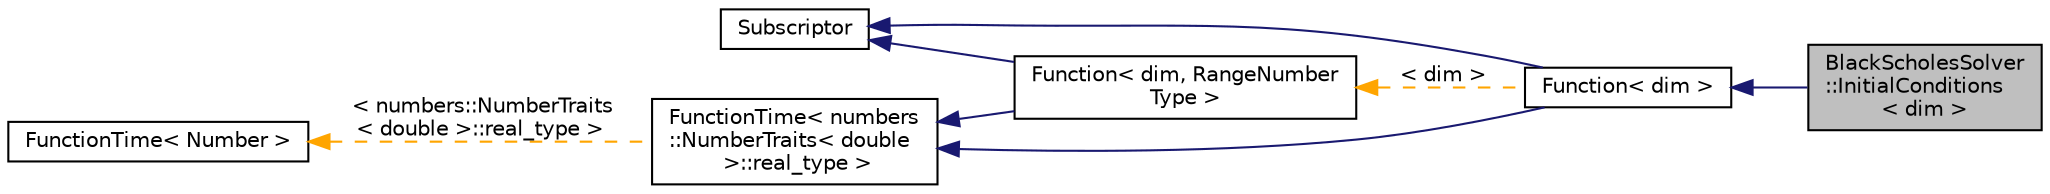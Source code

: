 digraph "BlackScholesSolver::InitialConditions&lt; dim &gt;"
{
 // LATEX_PDF_SIZE
  edge [fontname="Helvetica",fontsize="10",labelfontname="Helvetica",labelfontsize="10"];
  node [fontname="Helvetica",fontsize="10",shape=record];
  rankdir="LR";
  Node1 [label="BlackScholesSolver\l::InitialConditions\l\< dim \>",height=0.2,width=0.4,color="black", fillcolor="grey75", style="filled", fontcolor="black",tooltip=" "];
  Node2 -> Node1 [dir="back",color="midnightblue",fontsize="10",style="solid",fontname="Helvetica"];
  Node2 [label="Function\< dim \>",height=0.2,width=0.4,color="black", fillcolor="white", style="filled",URL="$classFunction.html",tooltip=" "];
  Node3 -> Node2 [dir="back",color="midnightblue",fontsize="10",style="solid",fontname="Helvetica"];
  Node3 [label="FunctionTime\< numbers\l::NumberTraits\< double\l \>::real_type \>",height=0.2,width=0.4,color="black", fillcolor="white", style="filled",URL="$classFunctionTime.html",tooltip=" "];
  Node4 -> Node3 [dir="back",color="orange",fontsize="10",style="dashed",label=" \< numbers::NumberTraits\l\< double \>::real_type \>" ,fontname="Helvetica"];
  Node4 [label="FunctionTime\< Number \>",height=0.2,width=0.4,color="black", fillcolor="white", style="filled",URL="$classFunctionTime.html",tooltip=" "];
  Node5 -> Node2 [dir="back",color="midnightblue",fontsize="10",style="solid",fontname="Helvetica"];
  Node5 [label="Subscriptor",height=0.2,width=0.4,color="black", fillcolor="white", style="filled",URL="$classSubscriptor.html",tooltip=" "];
  Node6 -> Node2 [dir="back",color="orange",fontsize="10",style="dashed",label=" \< dim \>" ,fontname="Helvetica"];
  Node6 [label="Function\< dim, RangeNumber\lType \>",height=0.2,width=0.4,color="black", fillcolor="white", style="filled",URL="$classFunction.html",tooltip=" "];
  Node3 -> Node6 [dir="back",color="midnightblue",fontsize="10",style="solid",fontname="Helvetica"];
  Node5 -> Node6 [dir="back",color="midnightblue",fontsize="10",style="solid",fontname="Helvetica"];
}
